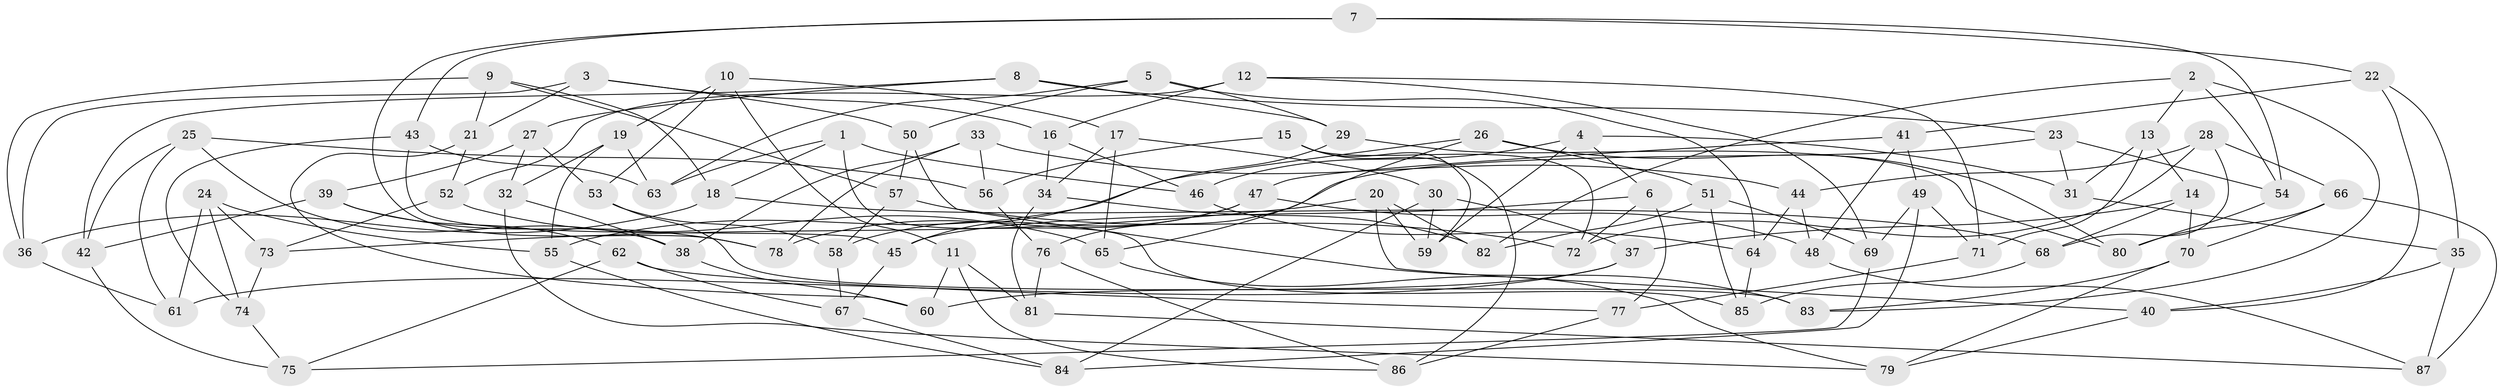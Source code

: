 // coarse degree distribution, {6: 0.5961538461538461, 4: 0.3269230769230769, 5: 0.07692307692307693}
// Generated by graph-tools (version 1.1) at 2025/42/03/06/25 10:42:21]
// undirected, 87 vertices, 174 edges
graph export_dot {
graph [start="1"]
  node [color=gray90,style=filled];
  1;
  2;
  3;
  4;
  5;
  6;
  7;
  8;
  9;
  10;
  11;
  12;
  13;
  14;
  15;
  16;
  17;
  18;
  19;
  20;
  21;
  22;
  23;
  24;
  25;
  26;
  27;
  28;
  29;
  30;
  31;
  32;
  33;
  34;
  35;
  36;
  37;
  38;
  39;
  40;
  41;
  42;
  43;
  44;
  45;
  46;
  47;
  48;
  49;
  50;
  51;
  52;
  53;
  54;
  55;
  56;
  57;
  58;
  59;
  60;
  61;
  62;
  63;
  64;
  65;
  66;
  67;
  68;
  69;
  70;
  71;
  72;
  73;
  74;
  75;
  76;
  77;
  78;
  79;
  80;
  81;
  82;
  83;
  84;
  85;
  86;
  87;
  1 -- 85;
  1 -- 18;
  1 -- 46;
  1 -- 63;
  2 -- 13;
  2 -- 83;
  2 -- 82;
  2 -- 54;
  3 -- 21;
  3 -- 16;
  3 -- 36;
  3 -- 50;
  4 -- 46;
  4 -- 31;
  4 -- 6;
  4 -- 59;
  5 -- 63;
  5 -- 50;
  5 -- 29;
  5 -- 64;
  6 -- 77;
  6 -- 45;
  6 -- 72;
  7 -- 22;
  7 -- 43;
  7 -- 54;
  7 -- 78;
  8 -- 23;
  8 -- 42;
  8 -- 27;
  8 -- 29;
  9 -- 21;
  9 -- 18;
  9 -- 57;
  9 -- 36;
  10 -- 11;
  10 -- 53;
  10 -- 19;
  10 -- 17;
  11 -- 60;
  11 -- 81;
  11 -- 86;
  12 -- 71;
  12 -- 52;
  12 -- 69;
  12 -- 16;
  13 -- 14;
  13 -- 71;
  13 -- 31;
  14 -- 37;
  14 -- 68;
  14 -- 70;
  15 -- 86;
  15 -- 72;
  15 -- 59;
  15 -- 56;
  16 -- 34;
  16 -- 46;
  17 -- 65;
  17 -- 34;
  17 -- 30;
  18 -- 68;
  18 -- 36;
  19 -- 63;
  19 -- 55;
  19 -- 32;
  20 -- 59;
  20 -- 73;
  20 -- 82;
  20 -- 40;
  21 -- 60;
  21 -- 52;
  22 -- 41;
  22 -- 35;
  22 -- 40;
  23 -- 54;
  23 -- 31;
  23 -- 76;
  24 -- 61;
  24 -- 55;
  24 -- 74;
  24 -- 73;
  25 -- 42;
  25 -- 56;
  25 -- 38;
  25 -- 61;
  26 -- 51;
  26 -- 80;
  26 -- 65;
  26 -- 55;
  27 -- 53;
  27 -- 39;
  27 -- 32;
  28 -- 72;
  28 -- 66;
  28 -- 68;
  28 -- 44;
  29 -- 45;
  29 -- 80;
  30 -- 59;
  30 -- 84;
  30 -- 37;
  31 -- 35;
  32 -- 38;
  32 -- 79;
  33 -- 44;
  33 -- 38;
  33 -- 56;
  33 -- 78;
  34 -- 81;
  34 -- 82;
  35 -- 87;
  35 -- 40;
  36 -- 61;
  37 -- 61;
  37 -- 60;
  38 -- 60;
  39 -- 62;
  39 -- 42;
  39 -- 78;
  40 -- 79;
  41 -- 48;
  41 -- 47;
  41 -- 49;
  42 -- 75;
  43 -- 74;
  43 -- 45;
  43 -- 63;
  44 -- 64;
  44 -- 48;
  45 -- 67;
  46 -- 64;
  47 -- 78;
  47 -- 48;
  47 -- 58;
  48 -- 87;
  49 -- 84;
  49 -- 71;
  49 -- 69;
  50 -- 83;
  50 -- 57;
  51 -- 85;
  51 -- 82;
  51 -- 69;
  52 -- 73;
  52 -- 65;
  53 -- 83;
  53 -- 58;
  54 -- 80;
  55 -- 84;
  56 -- 76;
  57 -- 72;
  57 -- 58;
  58 -- 67;
  62 -- 67;
  62 -- 75;
  62 -- 77;
  64 -- 85;
  65 -- 79;
  66 -- 87;
  66 -- 70;
  66 -- 80;
  67 -- 84;
  68 -- 85;
  69 -- 75;
  70 -- 79;
  70 -- 83;
  71 -- 77;
  73 -- 74;
  74 -- 75;
  76 -- 86;
  76 -- 81;
  77 -- 86;
  81 -- 87;
}
